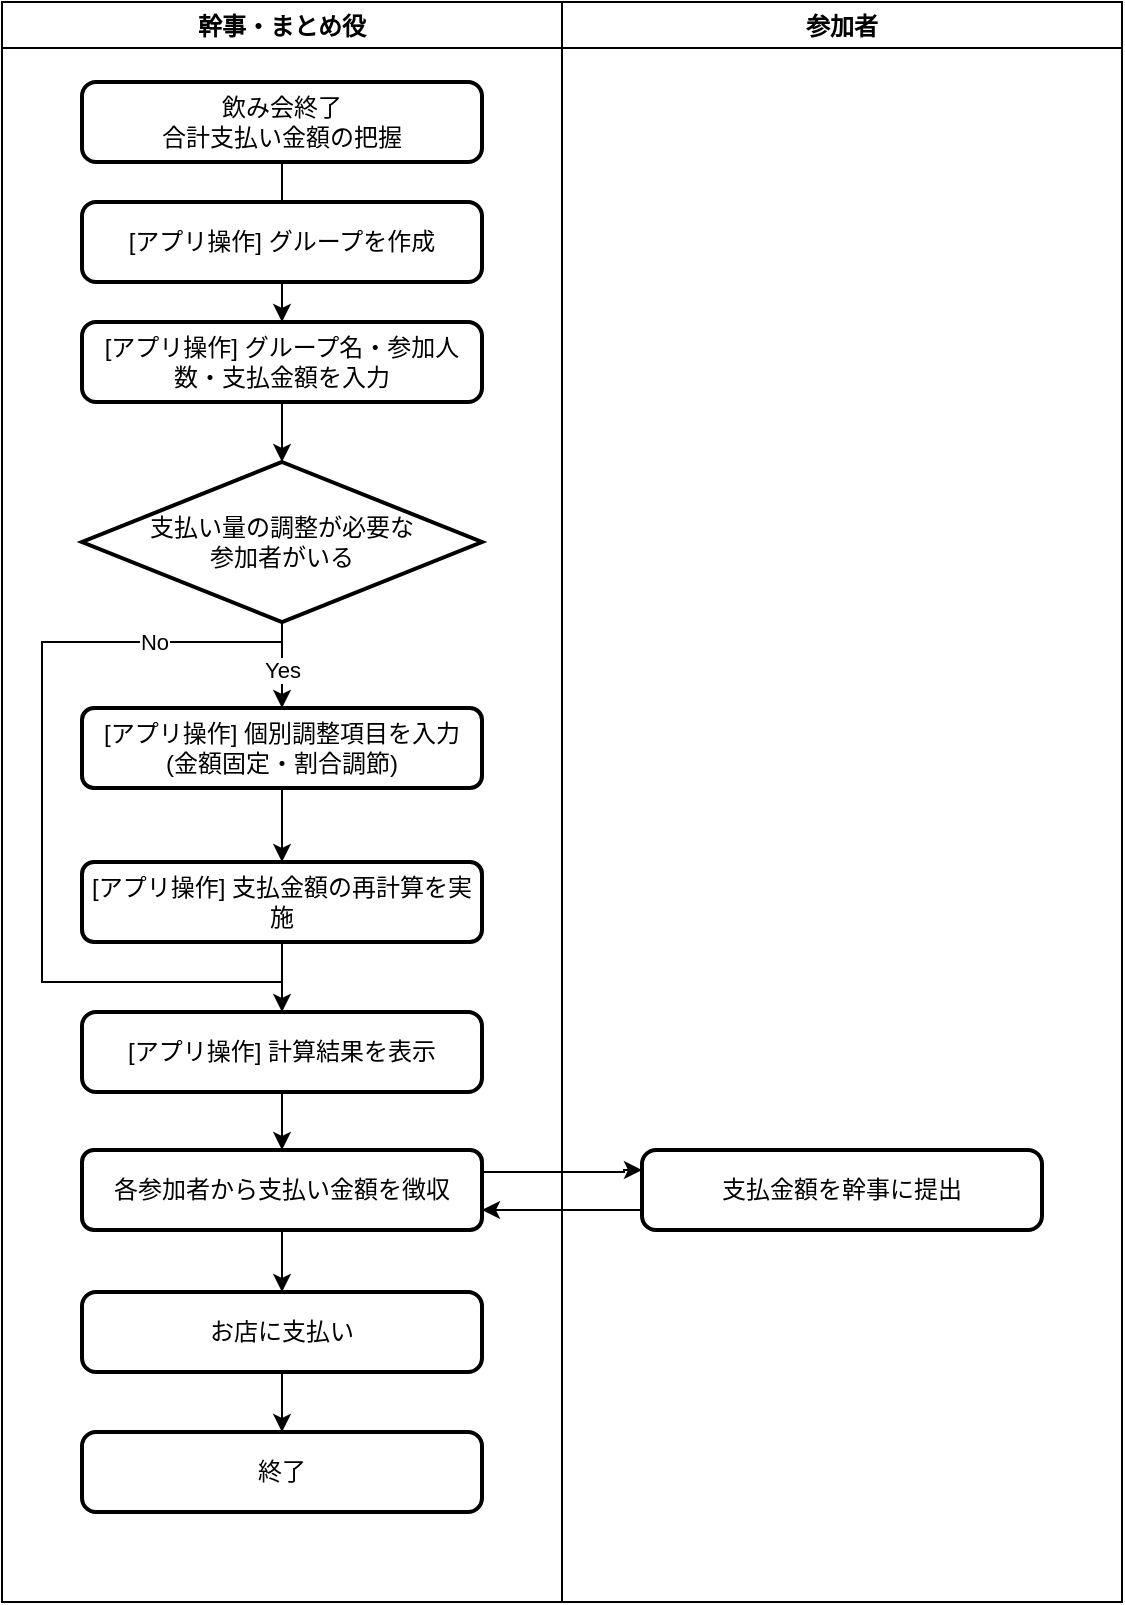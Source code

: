 <mxfile version="27.2.0">
  <diagram name="ページ1" id="xRGNwxMNGRdQZDNXrrtV">
    <mxGraphModel dx="925" dy="512" grid="1" gridSize="10" guides="1" tooltips="1" connect="1" arrows="1" fold="1" page="1" pageScale="1" pageWidth="827" pageHeight="1169" math="0" shadow="0">
      <root>
        <mxCell id="0" />
        <mxCell id="1" parent="0" />
        <mxCell id="-nS3WrP1ut2kfaQxKN1v-1" value="幹事・まとめ役" style="swimlane;" parent="1" vertex="1">
          <mxGeometry x="80" y="40" width="280" height="800" as="geometry" />
        </mxCell>
        <mxCell id="-nS3WrP1ut2kfaQxKN1v-13" value="" style="edgeStyle=orthogonalEdgeStyle;rounded=0;orthogonalLoop=1;jettySize=auto;html=1;" parent="-nS3WrP1ut2kfaQxKN1v-1" source="-nS3WrP1ut2kfaQxKN1v-3" target="-nS3WrP1ut2kfaQxKN1v-5" edge="1">
          <mxGeometry relative="1" as="geometry" />
        </mxCell>
        <mxCell id="-nS3WrP1ut2kfaQxKN1v-3" value="飲み会終了&lt;br&gt;合計支払い金額の把握" style="rounded=1;whiteSpace=wrap;html=1;absoluteArcSize=1;arcSize=14;strokeWidth=2;" parent="-nS3WrP1ut2kfaQxKN1v-1" vertex="1">
          <mxGeometry x="40" y="40" width="200" height="40" as="geometry" />
        </mxCell>
        <mxCell id="-nS3WrP1ut2kfaQxKN1v-4" value="[アプリ操作] グループ&lt;span style=&quot;background-color: transparent; color: light-dark(rgb(0, 0, 0), rgb(255, 255, 255));&quot;&gt;を作成&lt;/span&gt;" style="rounded=1;whiteSpace=wrap;html=1;absoluteArcSize=1;arcSize=14;strokeWidth=2;" parent="-nS3WrP1ut2kfaQxKN1v-1" vertex="1">
          <mxGeometry x="40" y="100" width="200" height="40" as="geometry" />
        </mxCell>
        <mxCell id="-nS3WrP1ut2kfaQxKN1v-14" value="" style="edgeStyle=orthogonalEdgeStyle;rounded=0;orthogonalLoop=1;jettySize=auto;html=1;" parent="-nS3WrP1ut2kfaQxKN1v-1" source="-nS3WrP1ut2kfaQxKN1v-5" target="-nS3WrP1ut2kfaQxKN1v-6" edge="1">
          <mxGeometry relative="1" as="geometry" />
        </mxCell>
        <mxCell id="-nS3WrP1ut2kfaQxKN1v-5" value="[アプリ操作] グループ名・参加人数・支払金額を入力" style="rounded=1;whiteSpace=wrap;html=1;absoluteArcSize=1;arcSize=14;strokeWidth=2;" parent="-nS3WrP1ut2kfaQxKN1v-1" vertex="1">
          <mxGeometry x="40" y="160" width="200" height="40" as="geometry" />
        </mxCell>
        <mxCell id="-nS3WrP1ut2kfaQxKN1v-10" value="" style="edgeStyle=orthogonalEdgeStyle;rounded=0;orthogonalLoop=1;jettySize=auto;html=1;endArrow=none;endFill=0;" parent="-nS3WrP1ut2kfaQxKN1v-1" source="-nS3WrP1ut2kfaQxKN1v-6" edge="1">
          <mxGeometry relative="1" as="geometry">
            <mxPoint x="140" y="490" as="targetPoint" />
            <Array as="points">
              <mxPoint x="140" y="320" />
              <mxPoint x="20" y="320" />
              <mxPoint x="20" y="490" />
            </Array>
          </mxGeometry>
        </mxCell>
        <mxCell id="ALnpyHXO3Uof6fs2yUtS-27" value="No" style="edgeLabel;html=1;align=center;verticalAlign=middle;resizable=0;points=[];" parent="-nS3WrP1ut2kfaQxKN1v-10" vertex="1" connectable="0">
          <mxGeometry x="-0.647" relative="1" as="geometry">
            <mxPoint as="offset" />
          </mxGeometry>
        </mxCell>
        <mxCell id="-nS3WrP1ut2kfaQxKN1v-6" value="支払い量の調整が必要な&lt;br&gt;参加者がいる" style="strokeWidth=2;html=1;shape=mxgraph.flowchart.decision;whiteSpace=wrap;" parent="-nS3WrP1ut2kfaQxKN1v-1" vertex="1">
          <mxGeometry x="40" y="230" width="200" height="80" as="geometry" />
        </mxCell>
        <mxCell id="-nS3WrP1ut2kfaQxKN1v-23" value="[アプリ操作] 計算結果を表示" style="rounded=1;whiteSpace=wrap;html=1;absoluteArcSize=1;arcSize=14;strokeWidth=2;" parent="-nS3WrP1ut2kfaQxKN1v-1" vertex="1">
          <mxGeometry x="40" y="505" width="200" height="40" as="geometry" />
        </mxCell>
        <mxCell id="ALnpyHXO3Uof6fs2yUtS-10" value="" style="edgeStyle=orthogonalEdgeStyle;rounded=0;orthogonalLoop=1;jettySize=auto;html=1;" parent="-nS3WrP1ut2kfaQxKN1v-1" source="ALnpyHXO3Uof6fs2yUtS-3" target="ALnpyHXO3Uof6fs2yUtS-9" edge="1">
          <mxGeometry relative="1" as="geometry" />
        </mxCell>
        <mxCell id="ALnpyHXO3Uof6fs2yUtS-3" value="お店に支払い" style="whiteSpace=wrap;html=1;rounded=1;absoluteArcSize=1;arcSize=14;strokeWidth=2;" parent="-nS3WrP1ut2kfaQxKN1v-1" vertex="1">
          <mxGeometry x="40" y="645" width="200" height="40" as="geometry" />
        </mxCell>
        <mxCell id="ALnpyHXO3Uof6fs2yUtS-9" value="終了" style="whiteSpace=wrap;html=1;rounded=1;absoluteArcSize=1;arcSize=14;strokeWidth=2;" parent="-nS3WrP1ut2kfaQxKN1v-1" vertex="1">
          <mxGeometry x="40" y="715" width="200" height="40" as="geometry" />
        </mxCell>
        <mxCell id="ALnpyHXO3Uof6fs2yUtS-24" value="" style="edgeStyle=orthogonalEdgeStyle;rounded=0;orthogonalLoop=1;jettySize=auto;html=1;" parent="-nS3WrP1ut2kfaQxKN1v-1" source="-nS3WrP1ut2kfaQxKN1v-21" target="ALnpyHXO3Uof6fs2yUtS-23" edge="1">
          <mxGeometry relative="1" as="geometry" />
        </mxCell>
        <mxCell id="-nS3WrP1ut2kfaQxKN1v-21" value="[アプリ操作] 個別調整項目を入力&lt;br&gt;(金額固定・割合調節)" style="rounded=1;whiteSpace=wrap;html=1;strokeWidth=2;" parent="-nS3WrP1ut2kfaQxKN1v-1" vertex="1">
          <mxGeometry x="40" y="353" width="200" height="40" as="geometry" />
        </mxCell>
        <mxCell id="-nS3WrP1ut2kfaQxKN1v-22" value="" style="edgeStyle=orthogonalEdgeStyle;rounded=0;orthogonalLoop=1;jettySize=auto;html=1;" parent="-nS3WrP1ut2kfaQxKN1v-1" source="-nS3WrP1ut2kfaQxKN1v-6" target="-nS3WrP1ut2kfaQxKN1v-21" edge="1">
          <mxGeometry relative="1" as="geometry" />
        </mxCell>
        <mxCell id="ALnpyHXO3Uof6fs2yUtS-21" value="Yes" style="edgeLabel;html=1;align=center;verticalAlign=middle;resizable=0;points=[];" parent="-nS3WrP1ut2kfaQxKN1v-22" vertex="1" connectable="0">
          <mxGeometry x="0.084" relative="1" as="geometry">
            <mxPoint as="offset" />
          </mxGeometry>
        </mxCell>
        <mxCell id="ALnpyHXO3Uof6fs2yUtS-23" value="[アプリ操作] 支払金額の再計算を実施" style="rounded=1;whiteSpace=wrap;html=1;strokeWidth=2;" parent="-nS3WrP1ut2kfaQxKN1v-1" vertex="1">
          <mxGeometry x="40" y="430" width="200" height="40" as="geometry" />
        </mxCell>
        <mxCell id="ALnpyHXO3Uof6fs2yUtS-26" value="" style="edgeStyle=orthogonalEdgeStyle;rounded=0;orthogonalLoop=1;jettySize=auto;html=1;entryX=0.5;entryY=0;entryDx=0;entryDy=0;" parent="-nS3WrP1ut2kfaQxKN1v-1" source="ALnpyHXO3Uof6fs2yUtS-23" target="-nS3WrP1ut2kfaQxKN1v-23" edge="1">
          <mxGeometry relative="1" as="geometry">
            <mxPoint x="140" y="510" as="targetPoint" />
          </mxGeometry>
        </mxCell>
        <mxCell id="-nS3WrP1ut2kfaQxKN1v-2" value="参加者" style="swimlane;" parent="1" vertex="1">
          <mxGeometry x="360" y="40" width="280" height="800" as="geometry" />
        </mxCell>
        <mxCell id="ALnpyHXO3Uof6fs2yUtS-1" value="支払金額を幹事に提出" style="whiteSpace=wrap;html=1;rounded=1;absoluteArcSize=1;arcSize=14;strokeWidth=2;" parent="-nS3WrP1ut2kfaQxKN1v-2" vertex="1">
          <mxGeometry x="40" y="574" width="200" height="40" as="geometry" />
        </mxCell>
        <mxCell id="ALnpyHXO3Uof6fs2yUtS-12" value="" style="edgeStyle=orthogonalEdgeStyle;rounded=0;orthogonalLoop=1;jettySize=auto;html=1;" parent="1" source="ALnpyHXO3Uof6fs2yUtS-11" edge="1">
          <mxGeometry relative="1" as="geometry">
            <mxPoint x="220" y="685" as="targetPoint" />
          </mxGeometry>
        </mxCell>
        <mxCell id="ALnpyHXO3Uof6fs2yUtS-14" value="" style="edgeStyle=orthogonalEdgeStyle;rounded=0;orthogonalLoop=1;jettySize=auto;html=1;entryX=0;entryY=0.25;entryDx=0;entryDy=0;exitX=1;exitY=0.25;exitDx=0;exitDy=0;" parent="1" source="ALnpyHXO3Uof6fs2yUtS-11" target="ALnpyHXO3Uof6fs2yUtS-1" edge="1">
          <mxGeometry relative="1" as="geometry">
            <Array as="points">
              <mxPoint x="320" y="625" />
              <mxPoint x="391" y="625" />
            </Array>
          </mxGeometry>
        </mxCell>
        <mxCell id="ALnpyHXO3Uof6fs2yUtS-11" value="各参加者から支払い金額を徴収" style="rounded=1;whiteSpace=wrap;html=1;strokeWidth=2;" parent="1" vertex="1">
          <mxGeometry x="120" y="614" width="200" height="40" as="geometry" />
        </mxCell>
        <mxCell id="ALnpyHXO3Uof6fs2yUtS-13" value="" style="edgeStyle=orthogonalEdgeStyle;rounded=0;orthogonalLoop=1;jettySize=auto;html=1;entryX=1;entryY=0.75;entryDx=0;entryDy=0;" parent="1" source="ALnpyHXO3Uof6fs2yUtS-1" target="ALnpyHXO3Uof6fs2yUtS-11" edge="1">
          <mxGeometry relative="1" as="geometry">
            <Array as="points">
              <mxPoint x="380" y="644" />
              <mxPoint x="380" y="644" />
            </Array>
          </mxGeometry>
        </mxCell>
        <mxCell id="ALnpyHXO3Uof6fs2yUtS-16" value="" style="edgeStyle=orthogonalEdgeStyle;rounded=0;orthogonalLoop=1;jettySize=auto;html=1;entryX=0.5;entryY=0;entryDx=0;entryDy=0;exitX=0.5;exitY=1;exitDx=0;exitDy=0;" parent="1" source="-nS3WrP1ut2kfaQxKN1v-23" target="ALnpyHXO3Uof6fs2yUtS-11" edge="1">
          <mxGeometry relative="1" as="geometry">
            <mxPoint x="400" y="515" as="sourcePoint" />
            <mxPoint x="400" y="585" as="targetPoint" />
          </mxGeometry>
        </mxCell>
      </root>
    </mxGraphModel>
  </diagram>
</mxfile>
